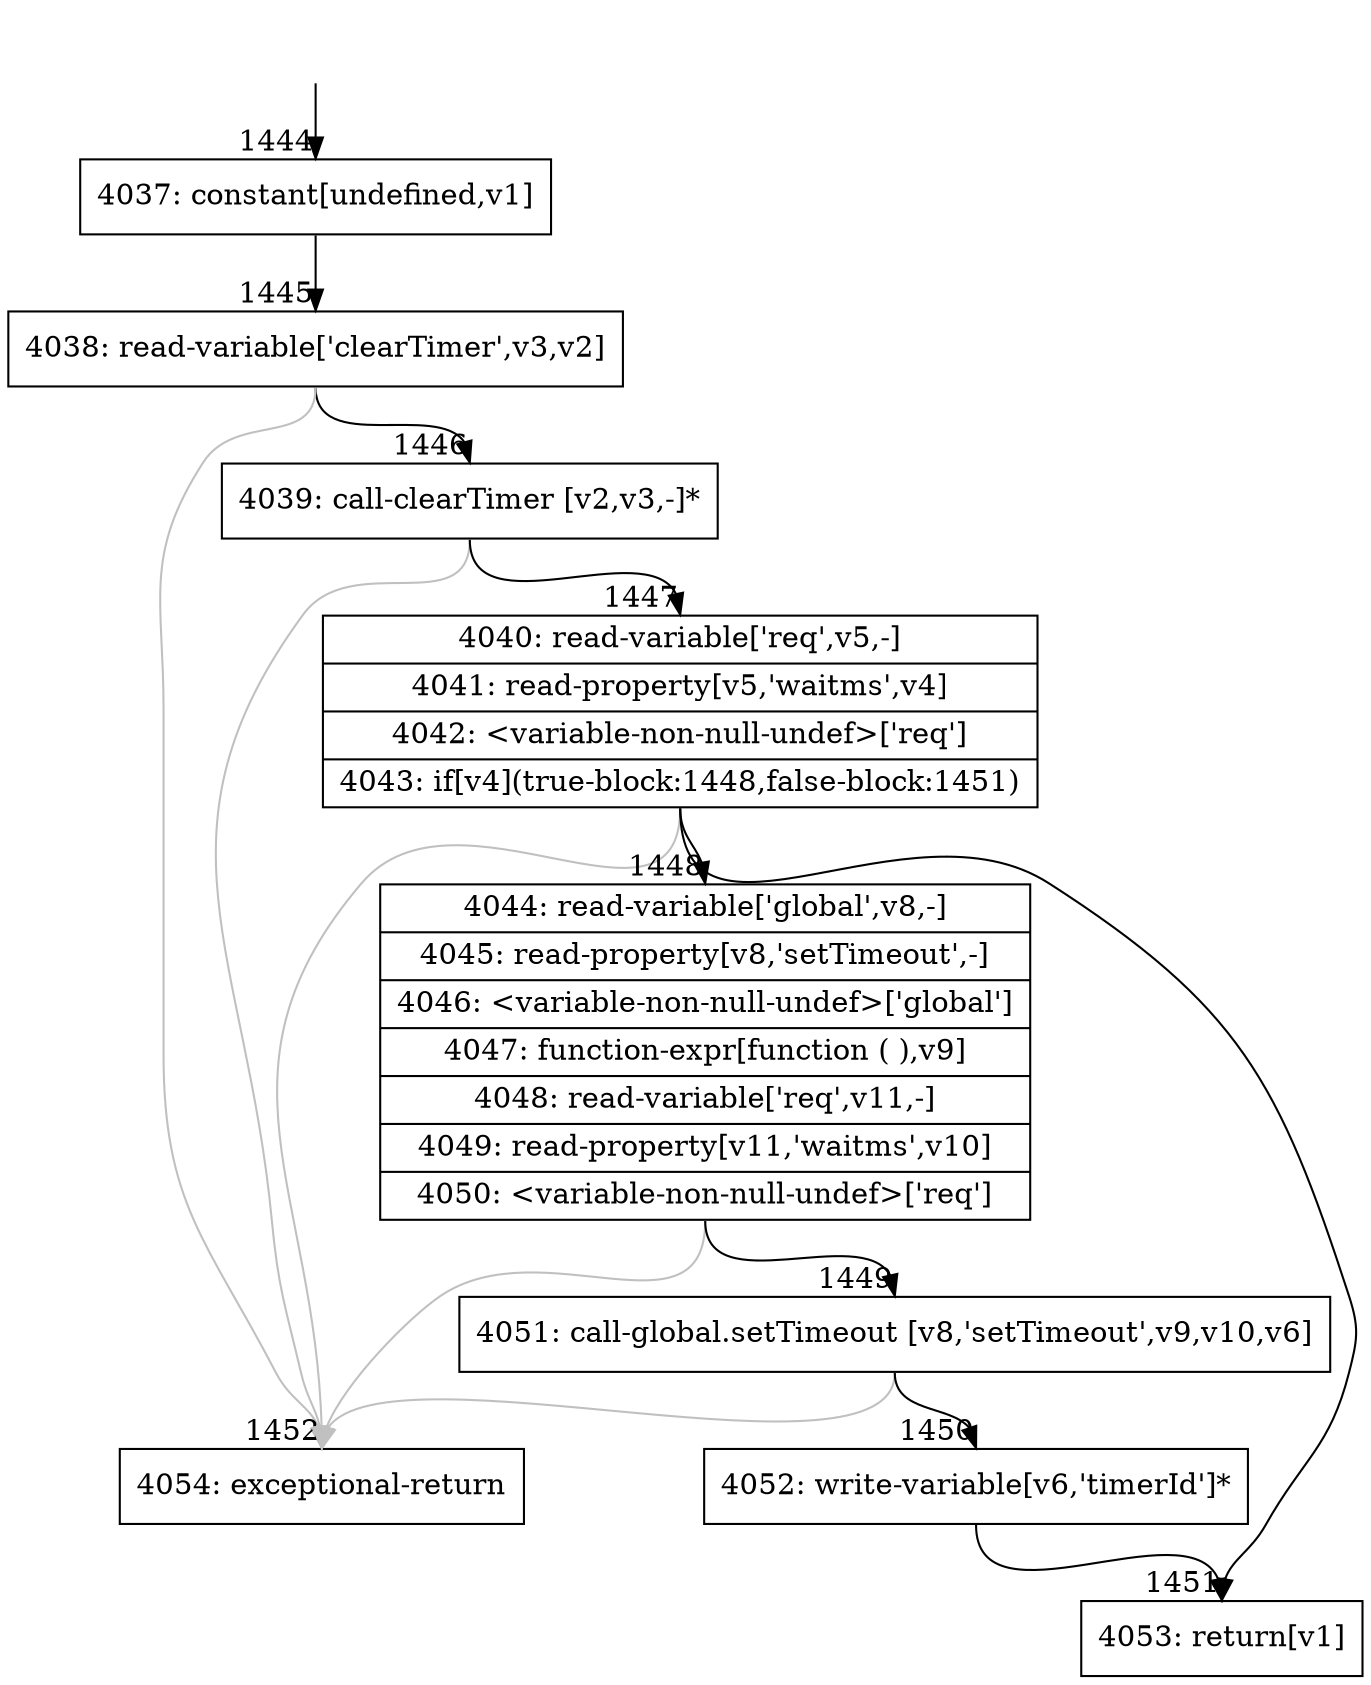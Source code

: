 digraph {
rankdir="TD"
BB_entry93[shape=none,label=""];
BB_entry93 -> BB1444 [tailport=s, headport=n, headlabel="    1444"]
BB1444 [shape=record label="{4037: constant[undefined,v1]}" ] 
BB1444 -> BB1445 [tailport=s, headport=n, headlabel="      1445"]
BB1445 [shape=record label="{4038: read-variable['clearTimer',v3,v2]}" ] 
BB1445 -> BB1446 [tailport=s, headport=n, headlabel="      1446"]
BB1445 -> BB1452 [tailport=s, headport=n, color=gray, headlabel="      1452"]
BB1446 [shape=record label="{4039: call-clearTimer [v2,v3,-]*}" ] 
BB1446 -> BB1447 [tailport=s, headport=n, headlabel="      1447"]
BB1446 -> BB1452 [tailport=s, headport=n, color=gray]
BB1447 [shape=record label="{4040: read-variable['req',v5,-]|4041: read-property[v5,'waitms',v4]|4042: \<variable-non-null-undef\>['req']|4043: if[v4](true-block:1448,false-block:1451)}" ] 
BB1447 -> BB1448 [tailport=s, headport=n, headlabel="      1448"]
BB1447 -> BB1451 [tailport=s, headport=n, headlabel="      1451"]
BB1447 -> BB1452 [tailport=s, headport=n, color=gray]
BB1448 [shape=record label="{4044: read-variable['global',v8,-]|4045: read-property[v8,'setTimeout',-]|4046: \<variable-non-null-undef\>['global']|4047: function-expr[function ( ),v9]|4048: read-variable['req',v11,-]|4049: read-property[v11,'waitms',v10]|4050: \<variable-non-null-undef\>['req']}" ] 
BB1448 -> BB1449 [tailport=s, headport=n, headlabel="      1449"]
BB1448 -> BB1452 [tailport=s, headport=n, color=gray]
BB1449 [shape=record label="{4051: call-global.setTimeout [v8,'setTimeout',v9,v10,v6]}" ] 
BB1449 -> BB1450 [tailport=s, headport=n, headlabel="      1450"]
BB1449 -> BB1452 [tailport=s, headport=n, color=gray]
BB1450 [shape=record label="{4052: write-variable[v6,'timerId']*}" ] 
BB1450 -> BB1451 [tailport=s, headport=n]
BB1451 [shape=record label="{4053: return[v1]}" ] 
BB1452 [shape=record label="{4054: exceptional-return}" ] 
//#$~ 1655
}
